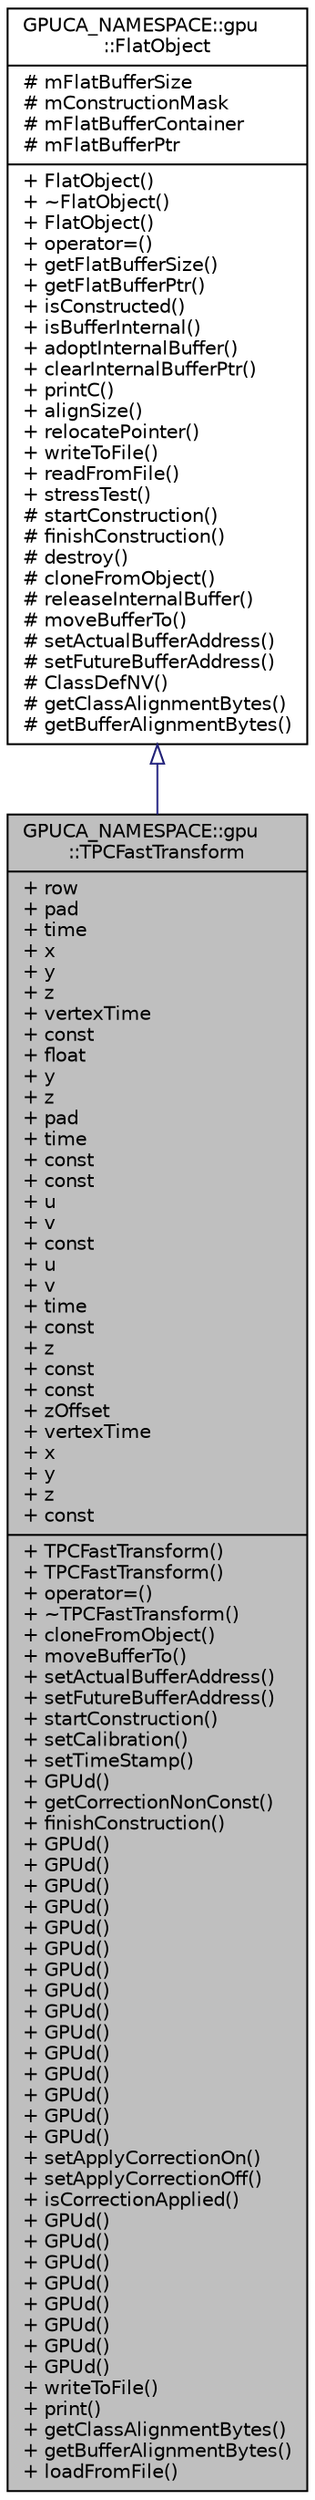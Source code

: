 digraph "GPUCA_NAMESPACE::gpu::TPCFastTransform"
{
 // INTERACTIVE_SVG=YES
  bgcolor="transparent";
  edge [fontname="Helvetica",fontsize="10",labelfontname="Helvetica",labelfontsize="10"];
  node [fontname="Helvetica",fontsize="10",shape=record];
  Node0 [label="{GPUCA_NAMESPACE::gpu\l::TPCFastTransform\n|+ row\l+ pad\l+ time\l+ x\l+ y\l+ z\l+ vertexTime\l+ const\l+ float\l+ y\l+ z\l+ pad\l+ time\l+ const\l+ const\l+ u\l+ v\l+ const\l+ u\l+ v\l+ time\l+ const\l+ z\l+ const\l+ const\l+ zOffset\l+ vertexTime\l+ x\l+ y\l+ z\l+ const\l|+ TPCFastTransform()\l+ TPCFastTransform()\l+ operator=()\l+ ~TPCFastTransform()\l+ cloneFromObject()\l+ moveBufferTo()\l+ setActualBufferAddress()\l+ setFutureBufferAddress()\l+ startConstruction()\l+ setCalibration()\l+ setTimeStamp()\l+ GPUd()\l+ getCorrectionNonConst()\l+ finishConstruction()\l+ GPUd()\l+ GPUd()\l+ GPUd()\l+ GPUd()\l+ GPUd()\l+ GPUd()\l+ GPUd()\l+ GPUd()\l+ GPUd()\l+ GPUd()\l+ GPUd()\l+ GPUd()\l+ GPUd()\l+ GPUd()\l+ GPUd()\l+ setApplyCorrectionOn()\l+ setApplyCorrectionOff()\l+ isCorrectionApplied()\l+ GPUd()\l+ GPUd()\l+ GPUd()\l+ GPUd()\l+ GPUd()\l+ GPUd()\l+ GPUd()\l+ GPUd()\l+ writeToFile()\l+ print()\l+ getClassAlignmentBytes()\l+ getBufferAlignmentBytes()\l+ loadFromFile()\l}",height=0.2,width=0.4,color="black", fillcolor="grey75", style="filled", fontcolor="black"];
  Node1 -> Node0 [dir="back",color="midnightblue",fontsize="10",style="solid",arrowtail="onormal",fontname="Helvetica"];
  Node1 [label="{GPUCA_NAMESPACE::gpu\l::FlatObject\n|# mFlatBufferSize\l# mConstructionMask\l# mFlatBufferContainer\l# mFlatBufferPtr\l|+ FlatObject()\l+ ~FlatObject()\l+ FlatObject()\l+ operator=()\l+ getFlatBufferSize()\l+ getFlatBufferPtr()\l+ isConstructed()\l+ isBufferInternal()\l+ adoptInternalBuffer()\l+ clearInternalBufferPtr()\l+ printC()\l+ alignSize()\l+ relocatePointer()\l+ writeToFile()\l+ readFromFile()\l+ stressTest()\l# startConstruction()\l# finishConstruction()\l# destroy()\l# cloneFromObject()\l# releaseInternalBuffer()\l# moveBufferTo()\l# setActualBufferAddress()\l# setFutureBufferAddress()\l# ClassDefNV()\l# getClassAlignmentBytes()\l# getBufferAlignmentBytes()\l}",height=0.2,width=0.4,color="black",URL="$dc/d5e/classGPUCA__NAMESPACE_1_1gpu_1_1FlatObject.html",tooltip="GPUCA_GPUCODE. "];
}

